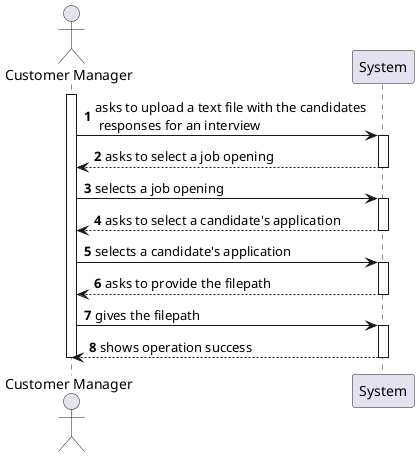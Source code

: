 @startuml US1017_SSD
autonumber

actor "Customer Manager" as USER
participant "System" as SYS

activate USER

USER -> SYS : asks to upload a text file with the candidates\n responses for an interview
activate SYS

'loop until the user wants

SYS --> USER : asks to select a job opening
deactivate SYS

USER -> SYS : selects a job opening
activate SYS
SYS --> USER : asks to select a candidate's application
deactivate SYS

USER -> SYS : selects a candidate's application
activate SYS
SYS --> USER : asks to provide the filepath
deactivate SYS

USER -> SYS : gives the filepath
activate SYS
SYS --> USER : shows operation success
deactivate SYS

'end loop

deactivate USER

@enduml